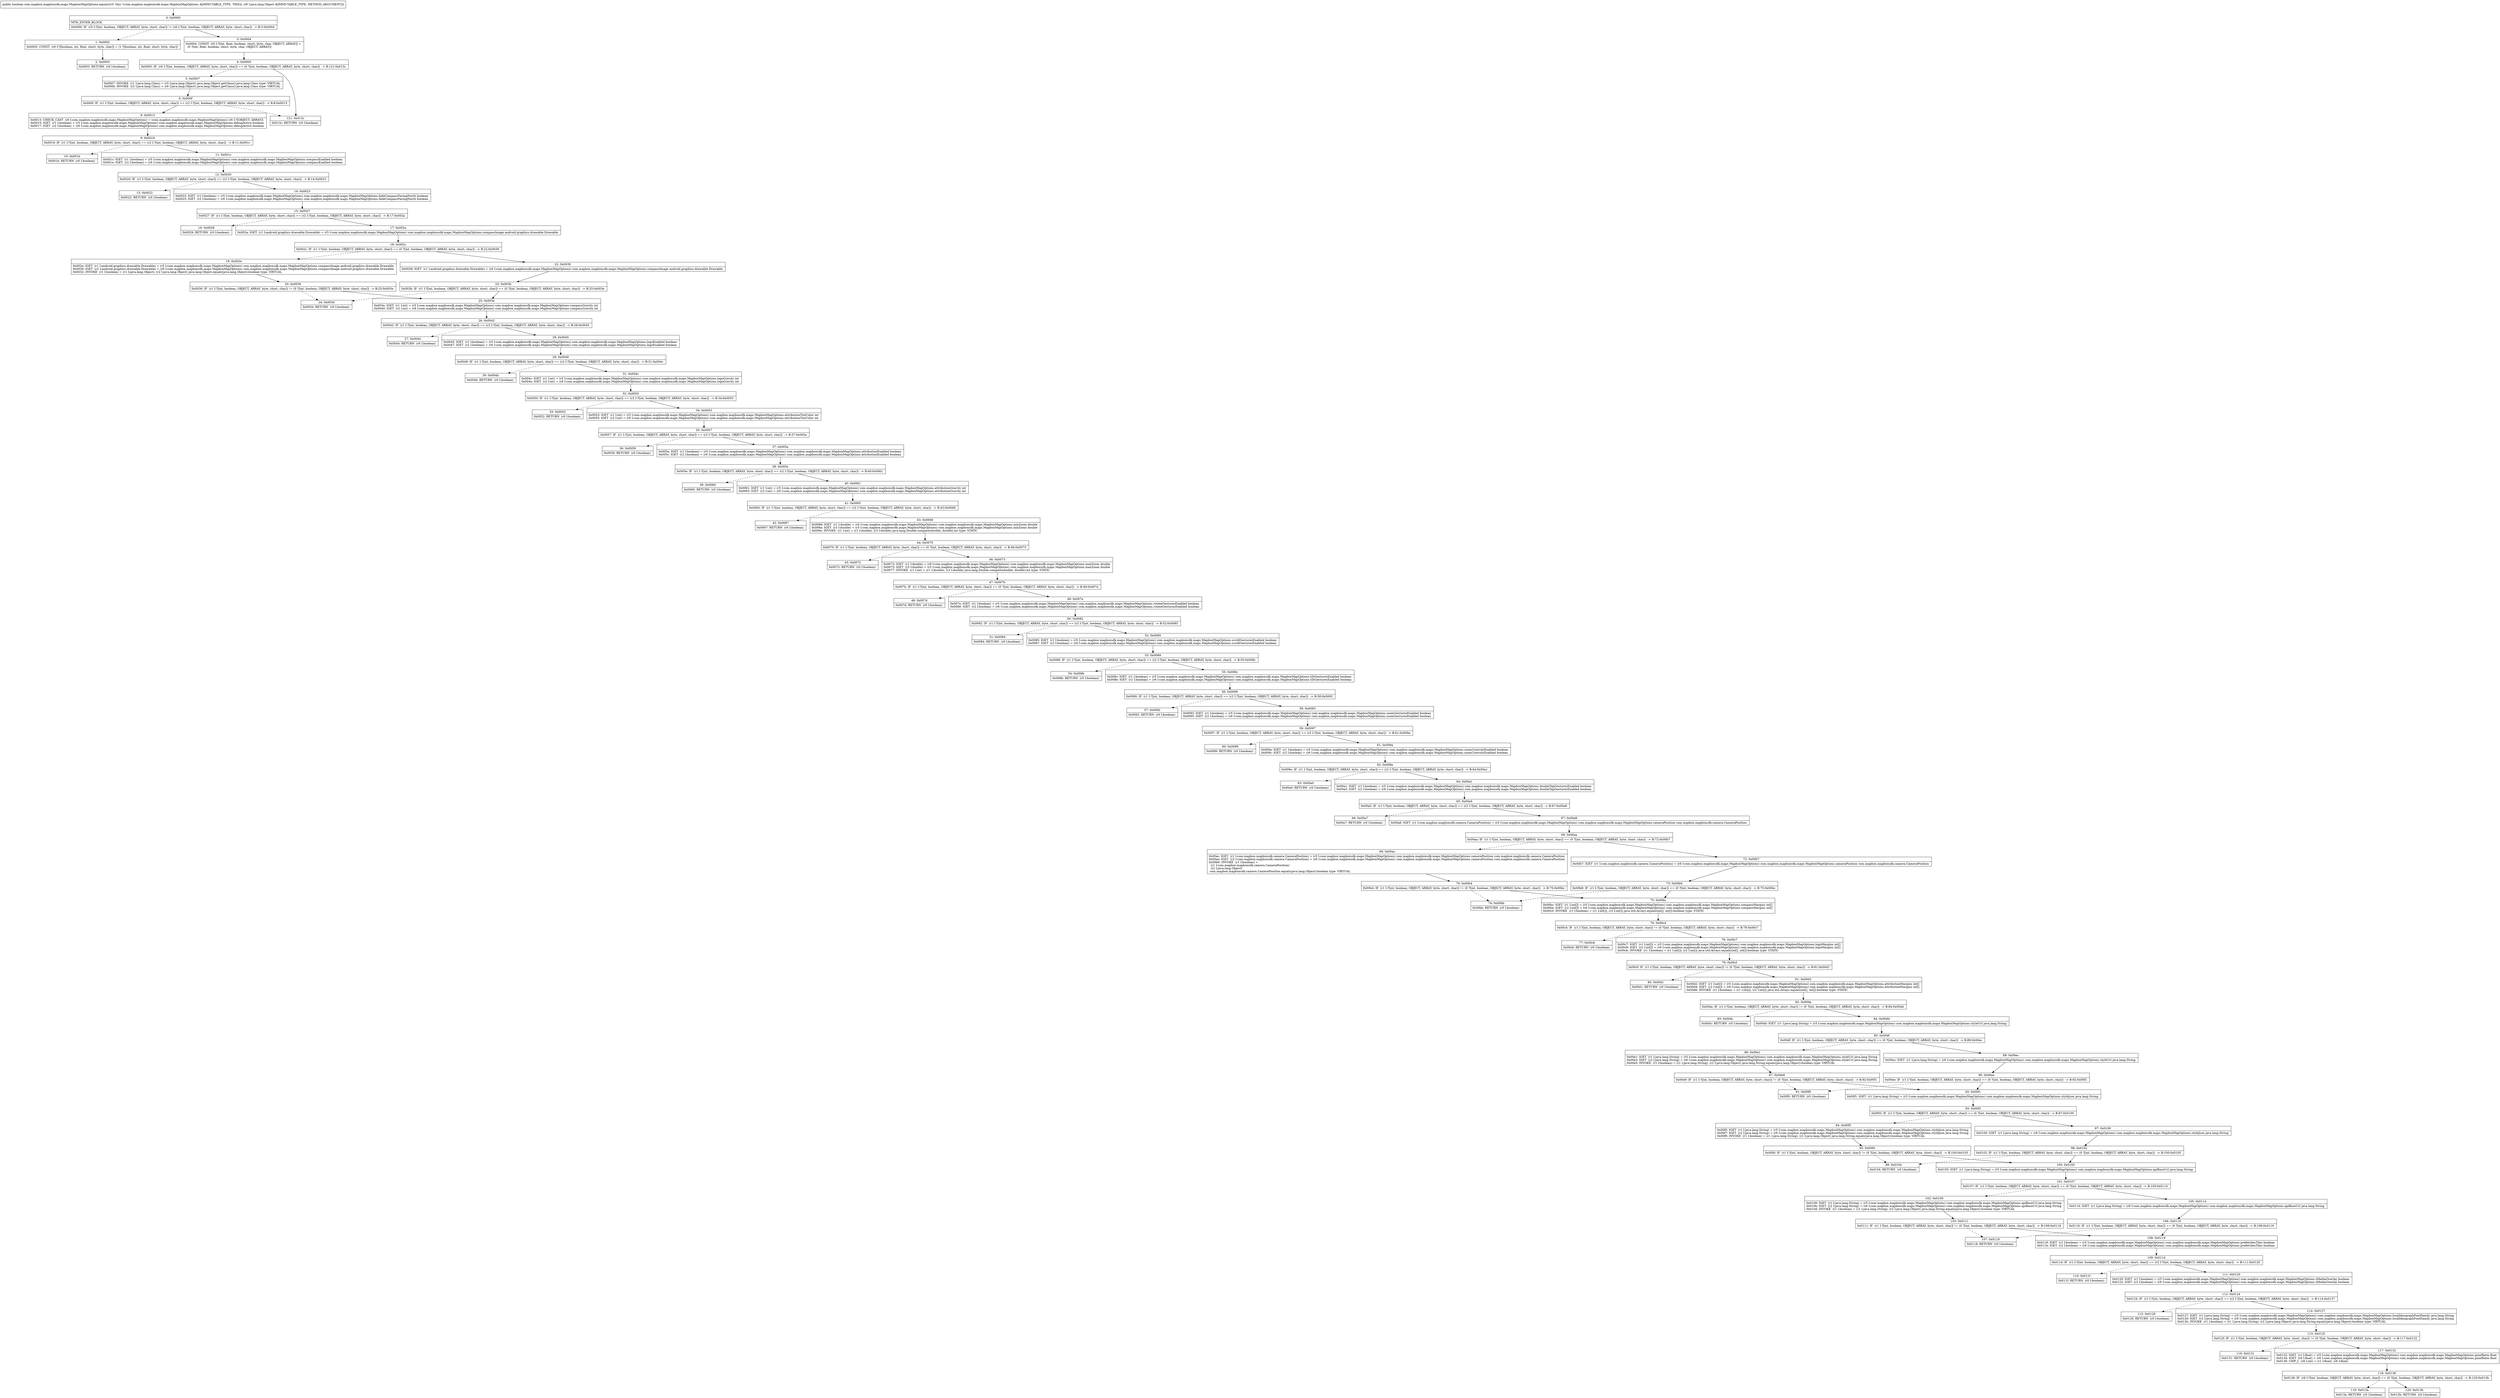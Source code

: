 digraph "CFG forcom.mapbox.mapboxsdk.maps.MapboxMapOptions.equals(Ljava\/lang\/Object;)Z" {
Node_0 [shape=record,label="{0\:\ 0x0000|MTH_ENTER_BLOCK\l|0x0000: IF  (r5 I:?[int, boolean, OBJECT, ARRAY, byte, short, char]) != (r6 I:?[int, boolean, OBJECT, ARRAY, byte, short, char])  \-\> B:3:0x0004 \l}"];
Node_1 [shape=record,label="{1\:\ 0x0002|0x0002: CONST  (r6 I:?[boolean, int, float, short, byte, char]) = (1 ?[boolean, int, float, short, byte, char]) \l}"];
Node_2 [shape=record,label="{2\:\ 0x0003|0x0003: RETURN  (r6 I:boolean) \l}"];
Node_3 [shape=record,label="{3\:\ 0x0004|0x0004: CONST  (r0 I:?[int, float, boolean, short, byte, char, OBJECT, ARRAY]) = \l  (0 ?[int, float, boolean, short, byte, char, OBJECT, ARRAY])\l \l}"];
Node_4 [shape=record,label="{4\:\ 0x0005|0x0005: IF  (r6 I:?[int, boolean, OBJECT, ARRAY, byte, short, char]) == (0 ?[int, boolean, OBJECT, ARRAY, byte, short, char])  \-\> B:121:0x013c \l}"];
Node_5 [shape=record,label="{5\:\ 0x0007|0x0007: INVOKE  (r1 I:java.lang.Class) = (r5 I:java.lang.Object) java.lang.Object.getClass():java.lang.Class type: VIRTUAL \l0x000b: INVOKE  (r2 I:java.lang.Class) = (r6 I:java.lang.Object) java.lang.Object.getClass():java.lang.Class type: VIRTUAL \l}"];
Node_6 [shape=record,label="{6\:\ 0x000f|0x000f: IF  (r1 I:?[int, boolean, OBJECT, ARRAY, byte, short, char]) == (r2 I:?[int, boolean, OBJECT, ARRAY, byte, short, char])  \-\> B:8:0x0013 \l}"];
Node_8 [shape=record,label="{8\:\ 0x0013|0x0013: CHECK_CAST  (r6 I:com.mapbox.mapboxsdk.maps.MapboxMapOptions) = (com.mapbox.mapboxsdk.maps.MapboxMapOptions) (r6 I:?[OBJECT, ARRAY]) \l0x0015: IGET  (r1 I:boolean) = (r5 I:com.mapbox.mapboxsdk.maps.MapboxMapOptions) com.mapbox.mapboxsdk.maps.MapboxMapOptions.debugActive boolean \l0x0017: IGET  (r2 I:boolean) = (r6 I:com.mapbox.mapboxsdk.maps.MapboxMapOptions) com.mapbox.mapboxsdk.maps.MapboxMapOptions.debugActive boolean \l}"];
Node_9 [shape=record,label="{9\:\ 0x0019|0x0019: IF  (r1 I:?[int, boolean, OBJECT, ARRAY, byte, short, char]) == (r2 I:?[int, boolean, OBJECT, ARRAY, byte, short, char])  \-\> B:11:0x001c \l}"];
Node_10 [shape=record,label="{10\:\ 0x001b|0x001b: RETURN  (r0 I:boolean) \l}"];
Node_11 [shape=record,label="{11\:\ 0x001c|0x001c: IGET  (r1 I:boolean) = (r5 I:com.mapbox.mapboxsdk.maps.MapboxMapOptions) com.mapbox.mapboxsdk.maps.MapboxMapOptions.compassEnabled boolean \l0x001e: IGET  (r2 I:boolean) = (r6 I:com.mapbox.mapboxsdk.maps.MapboxMapOptions) com.mapbox.mapboxsdk.maps.MapboxMapOptions.compassEnabled boolean \l}"];
Node_12 [shape=record,label="{12\:\ 0x0020|0x0020: IF  (r1 I:?[int, boolean, OBJECT, ARRAY, byte, short, char]) == (r2 I:?[int, boolean, OBJECT, ARRAY, byte, short, char])  \-\> B:14:0x0023 \l}"];
Node_13 [shape=record,label="{13\:\ 0x0022|0x0022: RETURN  (r0 I:boolean) \l}"];
Node_14 [shape=record,label="{14\:\ 0x0023|0x0023: IGET  (r1 I:boolean) = (r5 I:com.mapbox.mapboxsdk.maps.MapboxMapOptions) com.mapbox.mapboxsdk.maps.MapboxMapOptions.fadeCompassFacingNorth boolean \l0x0025: IGET  (r2 I:boolean) = (r6 I:com.mapbox.mapboxsdk.maps.MapboxMapOptions) com.mapbox.mapboxsdk.maps.MapboxMapOptions.fadeCompassFacingNorth boolean \l}"];
Node_15 [shape=record,label="{15\:\ 0x0027|0x0027: IF  (r1 I:?[int, boolean, OBJECT, ARRAY, byte, short, char]) == (r2 I:?[int, boolean, OBJECT, ARRAY, byte, short, char])  \-\> B:17:0x002a \l}"];
Node_16 [shape=record,label="{16\:\ 0x0029|0x0029: RETURN  (r0 I:boolean) \l}"];
Node_17 [shape=record,label="{17\:\ 0x002a|0x002a: IGET  (r1 I:android.graphics.drawable.Drawable) = (r5 I:com.mapbox.mapboxsdk.maps.MapboxMapOptions) com.mapbox.mapboxsdk.maps.MapboxMapOptions.compassImage android.graphics.drawable.Drawable \l}"];
Node_18 [shape=record,label="{18\:\ 0x002c|0x002c: IF  (r1 I:?[int, boolean, OBJECT, ARRAY, byte, short, char]) == (0 ?[int, boolean, OBJECT, ARRAY, byte, short, char])  \-\> B:22:0x0039 \l}"];
Node_19 [shape=record,label="{19\:\ 0x002e|0x002e: IGET  (r1 I:android.graphics.drawable.Drawable) = (r5 I:com.mapbox.mapboxsdk.maps.MapboxMapOptions) com.mapbox.mapboxsdk.maps.MapboxMapOptions.compassImage android.graphics.drawable.Drawable \l0x0030: IGET  (r2 I:android.graphics.drawable.Drawable) = (r6 I:com.mapbox.mapboxsdk.maps.MapboxMapOptions) com.mapbox.mapboxsdk.maps.MapboxMapOptions.compassImage android.graphics.drawable.Drawable \l0x0032: INVOKE  (r1 I:boolean) = (r1 I:java.lang.Object), (r2 I:java.lang.Object) java.lang.Object.equals(java.lang.Object):boolean type: VIRTUAL \l}"];
Node_20 [shape=record,label="{20\:\ 0x0036|0x0036: IF  (r1 I:?[int, boolean, OBJECT, ARRAY, byte, short, char]) != (0 ?[int, boolean, OBJECT, ARRAY, byte, short, char])  \-\> B:25:0x003e \l}"];
Node_22 [shape=record,label="{22\:\ 0x0039|0x0039: IGET  (r1 I:android.graphics.drawable.Drawable) = (r6 I:com.mapbox.mapboxsdk.maps.MapboxMapOptions) com.mapbox.mapboxsdk.maps.MapboxMapOptions.compassImage android.graphics.drawable.Drawable \l}"];
Node_23 [shape=record,label="{23\:\ 0x003b|0x003b: IF  (r1 I:?[int, boolean, OBJECT, ARRAY, byte, short, char]) == (0 ?[int, boolean, OBJECT, ARRAY, byte, short, char])  \-\> B:25:0x003e \l}"];
Node_24 [shape=record,label="{24\:\ 0x003d|0x003d: RETURN  (r0 I:boolean) \l}"];
Node_25 [shape=record,label="{25\:\ 0x003e|0x003e: IGET  (r1 I:int) = (r5 I:com.mapbox.mapboxsdk.maps.MapboxMapOptions) com.mapbox.mapboxsdk.maps.MapboxMapOptions.compassGravity int \l0x0040: IGET  (r2 I:int) = (r6 I:com.mapbox.mapboxsdk.maps.MapboxMapOptions) com.mapbox.mapboxsdk.maps.MapboxMapOptions.compassGravity int \l}"];
Node_26 [shape=record,label="{26\:\ 0x0042|0x0042: IF  (r1 I:?[int, boolean, OBJECT, ARRAY, byte, short, char]) == (r2 I:?[int, boolean, OBJECT, ARRAY, byte, short, char])  \-\> B:28:0x0045 \l}"];
Node_27 [shape=record,label="{27\:\ 0x0044|0x0044: RETURN  (r0 I:boolean) \l}"];
Node_28 [shape=record,label="{28\:\ 0x0045|0x0045: IGET  (r1 I:boolean) = (r5 I:com.mapbox.mapboxsdk.maps.MapboxMapOptions) com.mapbox.mapboxsdk.maps.MapboxMapOptions.logoEnabled boolean \l0x0047: IGET  (r2 I:boolean) = (r6 I:com.mapbox.mapboxsdk.maps.MapboxMapOptions) com.mapbox.mapboxsdk.maps.MapboxMapOptions.logoEnabled boolean \l}"];
Node_29 [shape=record,label="{29\:\ 0x0049|0x0049: IF  (r1 I:?[int, boolean, OBJECT, ARRAY, byte, short, char]) == (r2 I:?[int, boolean, OBJECT, ARRAY, byte, short, char])  \-\> B:31:0x004c \l}"];
Node_30 [shape=record,label="{30\:\ 0x004b|0x004b: RETURN  (r0 I:boolean) \l}"];
Node_31 [shape=record,label="{31\:\ 0x004c|0x004c: IGET  (r1 I:int) = (r5 I:com.mapbox.mapboxsdk.maps.MapboxMapOptions) com.mapbox.mapboxsdk.maps.MapboxMapOptions.logoGravity int \l0x004e: IGET  (r2 I:int) = (r6 I:com.mapbox.mapboxsdk.maps.MapboxMapOptions) com.mapbox.mapboxsdk.maps.MapboxMapOptions.logoGravity int \l}"];
Node_32 [shape=record,label="{32\:\ 0x0050|0x0050: IF  (r1 I:?[int, boolean, OBJECT, ARRAY, byte, short, char]) == (r2 I:?[int, boolean, OBJECT, ARRAY, byte, short, char])  \-\> B:34:0x0053 \l}"];
Node_33 [shape=record,label="{33\:\ 0x0052|0x0052: RETURN  (r0 I:boolean) \l}"];
Node_34 [shape=record,label="{34\:\ 0x0053|0x0053: IGET  (r1 I:int) = (r5 I:com.mapbox.mapboxsdk.maps.MapboxMapOptions) com.mapbox.mapboxsdk.maps.MapboxMapOptions.attributionTintColor int \l0x0055: IGET  (r2 I:int) = (r6 I:com.mapbox.mapboxsdk.maps.MapboxMapOptions) com.mapbox.mapboxsdk.maps.MapboxMapOptions.attributionTintColor int \l}"];
Node_35 [shape=record,label="{35\:\ 0x0057|0x0057: IF  (r1 I:?[int, boolean, OBJECT, ARRAY, byte, short, char]) == (r2 I:?[int, boolean, OBJECT, ARRAY, byte, short, char])  \-\> B:37:0x005a \l}"];
Node_36 [shape=record,label="{36\:\ 0x0059|0x0059: RETURN  (r0 I:boolean) \l}"];
Node_37 [shape=record,label="{37\:\ 0x005a|0x005a: IGET  (r1 I:boolean) = (r5 I:com.mapbox.mapboxsdk.maps.MapboxMapOptions) com.mapbox.mapboxsdk.maps.MapboxMapOptions.attributionEnabled boolean \l0x005c: IGET  (r2 I:boolean) = (r6 I:com.mapbox.mapboxsdk.maps.MapboxMapOptions) com.mapbox.mapboxsdk.maps.MapboxMapOptions.attributionEnabled boolean \l}"];
Node_38 [shape=record,label="{38\:\ 0x005e|0x005e: IF  (r1 I:?[int, boolean, OBJECT, ARRAY, byte, short, char]) == (r2 I:?[int, boolean, OBJECT, ARRAY, byte, short, char])  \-\> B:40:0x0061 \l}"];
Node_39 [shape=record,label="{39\:\ 0x0060|0x0060: RETURN  (r0 I:boolean) \l}"];
Node_40 [shape=record,label="{40\:\ 0x0061|0x0061: IGET  (r1 I:int) = (r5 I:com.mapbox.mapboxsdk.maps.MapboxMapOptions) com.mapbox.mapboxsdk.maps.MapboxMapOptions.attributionGravity int \l0x0063: IGET  (r2 I:int) = (r6 I:com.mapbox.mapboxsdk.maps.MapboxMapOptions) com.mapbox.mapboxsdk.maps.MapboxMapOptions.attributionGravity int \l}"];
Node_41 [shape=record,label="{41\:\ 0x0065|0x0065: IF  (r1 I:?[int, boolean, OBJECT, ARRAY, byte, short, char]) == (r2 I:?[int, boolean, OBJECT, ARRAY, byte, short, char])  \-\> B:43:0x0068 \l}"];
Node_42 [shape=record,label="{42\:\ 0x0067|0x0067: RETURN  (r0 I:boolean) \l}"];
Node_43 [shape=record,label="{43\:\ 0x0068|0x0068: IGET  (r1 I:double) = (r6 I:com.mapbox.mapboxsdk.maps.MapboxMapOptions) com.mapbox.mapboxsdk.maps.MapboxMapOptions.minZoom double \l0x006a: IGET  (r3 I:double) = (r5 I:com.mapbox.mapboxsdk.maps.MapboxMapOptions) com.mapbox.mapboxsdk.maps.MapboxMapOptions.minZoom double \l0x006c: INVOKE  (r1 I:int) = (r1 I:double), (r3 I:double) java.lang.Double.compare(double, double):int type: STATIC \l}"];
Node_44 [shape=record,label="{44\:\ 0x0070|0x0070: IF  (r1 I:?[int, boolean, OBJECT, ARRAY, byte, short, char]) == (0 ?[int, boolean, OBJECT, ARRAY, byte, short, char])  \-\> B:46:0x0073 \l}"];
Node_45 [shape=record,label="{45\:\ 0x0072|0x0072: RETURN  (r0 I:boolean) \l}"];
Node_46 [shape=record,label="{46\:\ 0x0073|0x0073: IGET  (r1 I:double) = (r6 I:com.mapbox.mapboxsdk.maps.MapboxMapOptions) com.mapbox.mapboxsdk.maps.MapboxMapOptions.maxZoom double \l0x0075: IGET  (r3 I:double) = (r5 I:com.mapbox.mapboxsdk.maps.MapboxMapOptions) com.mapbox.mapboxsdk.maps.MapboxMapOptions.maxZoom double \l0x0077: INVOKE  (r1 I:int) = (r1 I:double), (r3 I:double) java.lang.Double.compare(double, double):int type: STATIC \l}"];
Node_47 [shape=record,label="{47\:\ 0x007b|0x007b: IF  (r1 I:?[int, boolean, OBJECT, ARRAY, byte, short, char]) == (0 ?[int, boolean, OBJECT, ARRAY, byte, short, char])  \-\> B:49:0x007e \l}"];
Node_48 [shape=record,label="{48\:\ 0x007d|0x007d: RETURN  (r0 I:boolean) \l}"];
Node_49 [shape=record,label="{49\:\ 0x007e|0x007e: IGET  (r1 I:boolean) = (r5 I:com.mapbox.mapboxsdk.maps.MapboxMapOptions) com.mapbox.mapboxsdk.maps.MapboxMapOptions.rotateGesturesEnabled boolean \l0x0080: IGET  (r2 I:boolean) = (r6 I:com.mapbox.mapboxsdk.maps.MapboxMapOptions) com.mapbox.mapboxsdk.maps.MapboxMapOptions.rotateGesturesEnabled boolean \l}"];
Node_50 [shape=record,label="{50\:\ 0x0082|0x0082: IF  (r1 I:?[int, boolean, OBJECT, ARRAY, byte, short, char]) == (r2 I:?[int, boolean, OBJECT, ARRAY, byte, short, char])  \-\> B:52:0x0085 \l}"];
Node_51 [shape=record,label="{51\:\ 0x0084|0x0084: RETURN  (r0 I:boolean) \l}"];
Node_52 [shape=record,label="{52\:\ 0x0085|0x0085: IGET  (r1 I:boolean) = (r5 I:com.mapbox.mapboxsdk.maps.MapboxMapOptions) com.mapbox.mapboxsdk.maps.MapboxMapOptions.scrollGesturesEnabled boolean \l0x0087: IGET  (r2 I:boolean) = (r6 I:com.mapbox.mapboxsdk.maps.MapboxMapOptions) com.mapbox.mapboxsdk.maps.MapboxMapOptions.scrollGesturesEnabled boolean \l}"];
Node_53 [shape=record,label="{53\:\ 0x0089|0x0089: IF  (r1 I:?[int, boolean, OBJECT, ARRAY, byte, short, char]) == (r2 I:?[int, boolean, OBJECT, ARRAY, byte, short, char])  \-\> B:55:0x008c \l}"];
Node_54 [shape=record,label="{54\:\ 0x008b|0x008b: RETURN  (r0 I:boolean) \l}"];
Node_55 [shape=record,label="{55\:\ 0x008c|0x008c: IGET  (r1 I:boolean) = (r5 I:com.mapbox.mapboxsdk.maps.MapboxMapOptions) com.mapbox.mapboxsdk.maps.MapboxMapOptions.tiltGesturesEnabled boolean \l0x008e: IGET  (r2 I:boolean) = (r6 I:com.mapbox.mapboxsdk.maps.MapboxMapOptions) com.mapbox.mapboxsdk.maps.MapboxMapOptions.tiltGesturesEnabled boolean \l}"];
Node_56 [shape=record,label="{56\:\ 0x0090|0x0090: IF  (r1 I:?[int, boolean, OBJECT, ARRAY, byte, short, char]) == (r2 I:?[int, boolean, OBJECT, ARRAY, byte, short, char])  \-\> B:58:0x0093 \l}"];
Node_57 [shape=record,label="{57\:\ 0x0092|0x0092: RETURN  (r0 I:boolean) \l}"];
Node_58 [shape=record,label="{58\:\ 0x0093|0x0093: IGET  (r1 I:boolean) = (r5 I:com.mapbox.mapboxsdk.maps.MapboxMapOptions) com.mapbox.mapboxsdk.maps.MapboxMapOptions.zoomGesturesEnabled boolean \l0x0095: IGET  (r2 I:boolean) = (r6 I:com.mapbox.mapboxsdk.maps.MapboxMapOptions) com.mapbox.mapboxsdk.maps.MapboxMapOptions.zoomGesturesEnabled boolean \l}"];
Node_59 [shape=record,label="{59\:\ 0x0097|0x0097: IF  (r1 I:?[int, boolean, OBJECT, ARRAY, byte, short, char]) == (r2 I:?[int, boolean, OBJECT, ARRAY, byte, short, char])  \-\> B:61:0x009a \l}"];
Node_60 [shape=record,label="{60\:\ 0x0099|0x0099: RETURN  (r0 I:boolean) \l}"];
Node_61 [shape=record,label="{61\:\ 0x009a|0x009a: IGET  (r1 I:boolean) = (r5 I:com.mapbox.mapboxsdk.maps.MapboxMapOptions) com.mapbox.mapboxsdk.maps.MapboxMapOptions.zoomControlsEnabled boolean \l0x009c: IGET  (r2 I:boolean) = (r6 I:com.mapbox.mapboxsdk.maps.MapboxMapOptions) com.mapbox.mapboxsdk.maps.MapboxMapOptions.zoomControlsEnabled boolean \l}"];
Node_62 [shape=record,label="{62\:\ 0x009e|0x009e: IF  (r1 I:?[int, boolean, OBJECT, ARRAY, byte, short, char]) == (r2 I:?[int, boolean, OBJECT, ARRAY, byte, short, char])  \-\> B:64:0x00a1 \l}"];
Node_63 [shape=record,label="{63\:\ 0x00a0|0x00a0: RETURN  (r0 I:boolean) \l}"];
Node_64 [shape=record,label="{64\:\ 0x00a1|0x00a1: IGET  (r1 I:boolean) = (r5 I:com.mapbox.mapboxsdk.maps.MapboxMapOptions) com.mapbox.mapboxsdk.maps.MapboxMapOptions.doubleTapGesturesEnabled boolean \l0x00a3: IGET  (r2 I:boolean) = (r6 I:com.mapbox.mapboxsdk.maps.MapboxMapOptions) com.mapbox.mapboxsdk.maps.MapboxMapOptions.doubleTapGesturesEnabled boolean \l}"];
Node_65 [shape=record,label="{65\:\ 0x00a5|0x00a5: IF  (r1 I:?[int, boolean, OBJECT, ARRAY, byte, short, char]) == (r2 I:?[int, boolean, OBJECT, ARRAY, byte, short, char])  \-\> B:67:0x00a8 \l}"];
Node_66 [shape=record,label="{66\:\ 0x00a7|0x00a7: RETURN  (r0 I:boolean) \l}"];
Node_67 [shape=record,label="{67\:\ 0x00a8|0x00a8: IGET  (r1 I:com.mapbox.mapboxsdk.camera.CameraPosition) = (r5 I:com.mapbox.mapboxsdk.maps.MapboxMapOptions) com.mapbox.mapboxsdk.maps.MapboxMapOptions.cameraPosition com.mapbox.mapboxsdk.camera.CameraPosition \l}"];
Node_68 [shape=record,label="{68\:\ 0x00aa|0x00aa: IF  (r1 I:?[int, boolean, OBJECT, ARRAY, byte, short, char]) == (0 ?[int, boolean, OBJECT, ARRAY, byte, short, char])  \-\> B:72:0x00b7 \l}"];
Node_69 [shape=record,label="{69\:\ 0x00ac|0x00ac: IGET  (r1 I:com.mapbox.mapboxsdk.camera.CameraPosition) = (r5 I:com.mapbox.mapboxsdk.maps.MapboxMapOptions) com.mapbox.mapboxsdk.maps.MapboxMapOptions.cameraPosition com.mapbox.mapboxsdk.camera.CameraPosition \l0x00ae: IGET  (r2 I:com.mapbox.mapboxsdk.camera.CameraPosition) = (r6 I:com.mapbox.mapboxsdk.maps.MapboxMapOptions) com.mapbox.mapboxsdk.maps.MapboxMapOptions.cameraPosition com.mapbox.mapboxsdk.camera.CameraPosition \l0x00b0: INVOKE  (r1 I:boolean) = \l  (r1 I:com.mapbox.mapboxsdk.camera.CameraPosition)\l  (r2 I:java.lang.Object)\l com.mapbox.mapboxsdk.camera.CameraPosition.equals(java.lang.Object):boolean type: VIRTUAL \l}"];
Node_70 [shape=record,label="{70\:\ 0x00b4|0x00b4: IF  (r1 I:?[int, boolean, OBJECT, ARRAY, byte, short, char]) != (0 ?[int, boolean, OBJECT, ARRAY, byte, short, char])  \-\> B:75:0x00bc \l}"];
Node_72 [shape=record,label="{72\:\ 0x00b7|0x00b7: IGET  (r1 I:com.mapbox.mapboxsdk.camera.CameraPosition) = (r6 I:com.mapbox.mapboxsdk.maps.MapboxMapOptions) com.mapbox.mapboxsdk.maps.MapboxMapOptions.cameraPosition com.mapbox.mapboxsdk.camera.CameraPosition \l}"];
Node_73 [shape=record,label="{73\:\ 0x00b9|0x00b9: IF  (r1 I:?[int, boolean, OBJECT, ARRAY, byte, short, char]) == (0 ?[int, boolean, OBJECT, ARRAY, byte, short, char])  \-\> B:75:0x00bc \l}"];
Node_74 [shape=record,label="{74\:\ 0x00bb|0x00bb: RETURN  (r0 I:boolean) \l}"];
Node_75 [shape=record,label="{75\:\ 0x00bc|0x00bc: IGET  (r1 I:int[]) = (r5 I:com.mapbox.mapboxsdk.maps.MapboxMapOptions) com.mapbox.mapboxsdk.maps.MapboxMapOptions.compassMargins int[] \l0x00be: IGET  (r2 I:int[]) = (r6 I:com.mapbox.mapboxsdk.maps.MapboxMapOptions) com.mapbox.mapboxsdk.maps.MapboxMapOptions.compassMargins int[] \l0x00c0: INVOKE  (r1 I:boolean) = (r1 I:int[]), (r2 I:int[]) java.util.Arrays.equals(int[], int[]):boolean type: STATIC \l}"];
Node_76 [shape=record,label="{76\:\ 0x00c4|0x00c4: IF  (r1 I:?[int, boolean, OBJECT, ARRAY, byte, short, char]) != (0 ?[int, boolean, OBJECT, ARRAY, byte, short, char])  \-\> B:78:0x00c7 \l}"];
Node_77 [shape=record,label="{77\:\ 0x00c6|0x00c6: RETURN  (r0 I:boolean) \l}"];
Node_78 [shape=record,label="{78\:\ 0x00c7|0x00c7: IGET  (r1 I:int[]) = (r5 I:com.mapbox.mapboxsdk.maps.MapboxMapOptions) com.mapbox.mapboxsdk.maps.MapboxMapOptions.logoMargins int[] \l0x00c9: IGET  (r2 I:int[]) = (r6 I:com.mapbox.mapboxsdk.maps.MapboxMapOptions) com.mapbox.mapboxsdk.maps.MapboxMapOptions.logoMargins int[] \l0x00cb: INVOKE  (r1 I:boolean) = (r1 I:int[]), (r2 I:int[]) java.util.Arrays.equals(int[], int[]):boolean type: STATIC \l}"];
Node_79 [shape=record,label="{79\:\ 0x00cf|0x00cf: IF  (r1 I:?[int, boolean, OBJECT, ARRAY, byte, short, char]) != (0 ?[int, boolean, OBJECT, ARRAY, byte, short, char])  \-\> B:81:0x00d2 \l}"];
Node_80 [shape=record,label="{80\:\ 0x00d1|0x00d1: RETURN  (r0 I:boolean) \l}"];
Node_81 [shape=record,label="{81\:\ 0x00d2|0x00d2: IGET  (r1 I:int[]) = (r5 I:com.mapbox.mapboxsdk.maps.MapboxMapOptions) com.mapbox.mapboxsdk.maps.MapboxMapOptions.attributionMargins int[] \l0x00d4: IGET  (r2 I:int[]) = (r6 I:com.mapbox.mapboxsdk.maps.MapboxMapOptions) com.mapbox.mapboxsdk.maps.MapboxMapOptions.attributionMargins int[] \l0x00d6: INVOKE  (r1 I:boolean) = (r1 I:int[]), (r2 I:int[]) java.util.Arrays.equals(int[], int[]):boolean type: STATIC \l}"];
Node_82 [shape=record,label="{82\:\ 0x00da|0x00da: IF  (r1 I:?[int, boolean, OBJECT, ARRAY, byte, short, char]) != (0 ?[int, boolean, OBJECT, ARRAY, byte, short, char])  \-\> B:84:0x00dd \l}"];
Node_83 [shape=record,label="{83\:\ 0x00dc|0x00dc: RETURN  (r0 I:boolean) \l}"];
Node_84 [shape=record,label="{84\:\ 0x00dd|0x00dd: IGET  (r1 I:java.lang.String) = (r5 I:com.mapbox.mapboxsdk.maps.MapboxMapOptions) com.mapbox.mapboxsdk.maps.MapboxMapOptions.styleUrl java.lang.String \l}"];
Node_85 [shape=record,label="{85\:\ 0x00df|0x00df: IF  (r1 I:?[int, boolean, OBJECT, ARRAY, byte, short, char]) == (0 ?[int, boolean, OBJECT, ARRAY, byte, short, char])  \-\> B:89:0x00ec \l}"];
Node_86 [shape=record,label="{86\:\ 0x00e1|0x00e1: IGET  (r1 I:java.lang.String) = (r5 I:com.mapbox.mapboxsdk.maps.MapboxMapOptions) com.mapbox.mapboxsdk.maps.MapboxMapOptions.styleUrl java.lang.String \l0x00e3: IGET  (r2 I:java.lang.String) = (r6 I:com.mapbox.mapboxsdk.maps.MapboxMapOptions) com.mapbox.mapboxsdk.maps.MapboxMapOptions.styleUrl java.lang.String \l0x00e5: INVOKE  (r1 I:boolean) = (r1 I:java.lang.String), (r2 I:java.lang.Object) java.lang.String.equals(java.lang.Object):boolean type: VIRTUAL \l}"];
Node_87 [shape=record,label="{87\:\ 0x00e9|0x00e9: IF  (r1 I:?[int, boolean, OBJECT, ARRAY, byte, short, char]) != (0 ?[int, boolean, OBJECT, ARRAY, byte, short, char])  \-\> B:92:0x00f1 \l}"];
Node_89 [shape=record,label="{89\:\ 0x00ec|0x00ec: IGET  (r1 I:java.lang.String) = (r6 I:com.mapbox.mapboxsdk.maps.MapboxMapOptions) com.mapbox.mapboxsdk.maps.MapboxMapOptions.styleUrl java.lang.String \l}"];
Node_90 [shape=record,label="{90\:\ 0x00ee|0x00ee: IF  (r1 I:?[int, boolean, OBJECT, ARRAY, byte, short, char]) == (0 ?[int, boolean, OBJECT, ARRAY, byte, short, char])  \-\> B:92:0x00f1 \l}"];
Node_91 [shape=record,label="{91\:\ 0x00f0|0x00f0: RETURN  (r0 I:boolean) \l}"];
Node_92 [shape=record,label="{92\:\ 0x00f1|0x00f1: IGET  (r1 I:java.lang.String) = (r5 I:com.mapbox.mapboxsdk.maps.MapboxMapOptions) com.mapbox.mapboxsdk.maps.MapboxMapOptions.styleJson java.lang.String \l}"];
Node_93 [shape=record,label="{93\:\ 0x00f3|0x00f3: IF  (r1 I:?[int, boolean, OBJECT, ARRAY, byte, short, char]) == (0 ?[int, boolean, OBJECT, ARRAY, byte, short, char])  \-\> B:97:0x0100 \l}"];
Node_94 [shape=record,label="{94\:\ 0x00f5|0x00f5: IGET  (r1 I:java.lang.String) = (r5 I:com.mapbox.mapboxsdk.maps.MapboxMapOptions) com.mapbox.mapboxsdk.maps.MapboxMapOptions.styleJson java.lang.String \l0x00f7: IGET  (r2 I:java.lang.String) = (r6 I:com.mapbox.mapboxsdk.maps.MapboxMapOptions) com.mapbox.mapboxsdk.maps.MapboxMapOptions.styleJson java.lang.String \l0x00f9: INVOKE  (r1 I:boolean) = (r1 I:java.lang.String), (r2 I:java.lang.Object) java.lang.String.equals(java.lang.Object):boolean type: VIRTUAL \l}"];
Node_95 [shape=record,label="{95\:\ 0x00fd|0x00fd: IF  (r1 I:?[int, boolean, OBJECT, ARRAY, byte, short, char]) != (0 ?[int, boolean, OBJECT, ARRAY, byte, short, char])  \-\> B:100:0x0105 \l}"];
Node_97 [shape=record,label="{97\:\ 0x0100|0x0100: IGET  (r1 I:java.lang.String) = (r6 I:com.mapbox.mapboxsdk.maps.MapboxMapOptions) com.mapbox.mapboxsdk.maps.MapboxMapOptions.styleJson java.lang.String \l}"];
Node_98 [shape=record,label="{98\:\ 0x0102|0x0102: IF  (r1 I:?[int, boolean, OBJECT, ARRAY, byte, short, char]) == (0 ?[int, boolean, OBJECT, ARRAY, byte, short, char])  \-\> B:100:0x0105 \l}"];
Node_99 [shape=record,label="{99\:\ 0x0104|0x0104: RETURN  (r0 I:boolean) \l}"];
Node_100 [shape=record,label="{100\:\ 0x0105|0x0105: IGET  (r1 I:java.lang.String) = (r5 I:com.mapbox.mapboxsdk.maps.MapboxMapOptions) com.mapbox.mapboxsdk.maps.MapboxMapOptions.apiBaseUrl java.lang.String \l}"];
Node_101 [shape=record,label="{101\:\ 0x0107|0x0107: IF  (r1 I:?[int, boolean, OBJECT, ARRAY, byte, short, char]) == (0 ?[int, boolean, OBJECT, ARRAY, byte, short, char])  \-\> B:105:0x0114 \l}"];
Node_102 [shape=record,label="{102\:\ 0x0109|0x0109: IGET  (r1 I:java.lang.String) = (r5 I:com.mapbox.mapboxsdk.maps.MapboxMapOptions) com.mapbox.mapboxsdk.maps.MapboxMapOptions.apiBaseUrl java.lang.String \l0x010b: IGET  (r2 I:java.lang.String) = (r6 I:com.mapbox.mapboxsdk.maps.MapboxMapOptions) com.mapbox.mapboxsdk.maps.MapboxMapOptions.apiBaseUrl java.lang.String \l0x010d: INVOKE  (r1 I:boolean) = (r1 I:java.lang.String), (r2 I:java.lang.Object) java.lang.String.equals(java.lang.Object):boolean type: VIRTUAL \l}"];
Node_103 [shape=record,label="{103\:\ 0x0111|0x0111: IF  (r1 I:?[int, boolean, OBJECT, ARRAY, byte, short, char]) != (0 ?[int, boolean, OBJECT, ARRAY, byte, short, char])  \-\> B:108:0x0119 \l}"];
Node_105 [shape=record,label="{105\:\ 0x0114|0x0114: IGET  (r1 I:java.lang.String) = (r6 I:com.mapbox.mapboxsdk.maps.MapboxMapOptions) com.mapbox.mapboxsdk.maps.MapboxMapOptions.apiBaseUrl java.lang.String \l}"];
Node_106 [shape=record,label="{106\:\ 0x0116|0x0116: IF  (r1 I:?[int, boolean, OBJECT, ARRAY, byte, short, char]) == (0 ?[int, boolean, OBJECT, ARRAY, byte, short, char])  \-\> B:108:0x0119 \l}"];
Node_107 [shape=record,label="{107\:\ 0x0118|0x0118: RETURN  (r0 I:boolean) \l}"];
Node_108 [shape=record,label="{108\:\ 0x0119|0x0119: IGET  (r1 I:boolean) = (r5 I:com.mapbox.mapboxsdk.maps.MapboxMapOptions) com.mapbox.mapboxsdk.maps.MapboxMapOptions.prefetchesTiles boolean \l0x011b: IGET  (r2 I:boolean) = (r6 I:com.mapbox.mapboxsdk.maps.MapboxMapOptions) com.mapbox.mapboxsdk.maps.MapboxMapOptions.prefetchesTiles boolean \l}"];
Node_109 [shape=record,label="{109\:\ 0x011d|0x011d: IF  (r1 I:?[int, boolean, OBJECT, ARRAY, byte, short, char]) == (r2 I:?[int, boolean, OBJECT, ARRAY, byte, short, char])  \-\> B:111:0x0120 \l}"];
Node_110 [shape=record,label="{110\:\ 0x011f|0x011f: RETURN  (r0 I:boolean) \l}"];
Node_111 [shape=record,label="{111\:\ 0x0120|0x0120: IGET  (r1 I:boolean) = (r5 I:com.mapbox.mapboxsdk.maps.MapboxMapOptions) com.mapbox.mapboxsdk.maps.MapboxMapOptions.zMediaOverlay boolean \l0x0122: IGET  (r2 I:boolean) = (r6 I:com.mapbox.mapboxsdk.maps.MapboxMapOptions) com.mapbox.mapboxsdk.maps.MapboxMapOptions.zMediaOverlay boolean \l}"];
Node_112 [shape=record,label="{112\:\ 0x0124|0x0124: IF  (r1 I:?[int, boolean, OBJECT, ARRAY, byte, short, char]) == (r2 I:?[int, boolean, OBJECT, ARRAY, byte, short, char])  \-\> B:114:0x0127 \l}"];
Node_113 [shape=record,label="{113\:\ 0x0126|0x0126: RETURN  (r0 I:boolean) \l}"];
Node_114 [shape=record,label="{114\:\ 0x0127|0x0127: IGET  (r1 I:java.lang.String) = (r5 I:com.mapbox.mapboxsdk.maps.MapboxMapOptions) com.mapbox.mapboxsdk.maps.MapboxMapOptions.localIdeographFontFamily java.lang.String \l0x0129: IGET  (r2 I:java.lang.String) = (r6 I:com.mapbox.mapboxsdk.maps.MapboxMapOptions) com.mapbox.mapboxsdk.maps.MapboxMapOptions.localIdeographFontFamily java.lang.String \l0x012b: INVOKE  (r1 I:boolean) = (r1 I:java.lang.String), (r2 I:java.lang.Object) java.lang.String.equals(java.lang.Object):boolean type: VIRTUAL \l}"];
Node_115 [shape=record,label="{115\:\ 0x012f|0x012f: IF  (r1 I:?[int, boolean, OBJECT, ARRAY, byte, short, char]) != (0 ?[int, boolean, OBJECT, ARRAY, byte, short, char])  \-\> B:117:0x0132 \l}"];
Node_116 [shape=record,label="{116\:\ 0x0131|0x0131: RETURN  (r0 I:boolean) \l}"];
Node_117 [shape=record,label="{117\:\ 0x0132|0x0132: IGET  (r1 I:float) = (r5 I:com.mapbox.mapboxsdk.maps.MapboxMapOptions) com.mapbox.mapboxsdk.maps.MapboxMapOptions.pixelRatio float \l0x0134: IGET  (r6 I:float) = (r6 I:com.mapbox.mapboxsdk.maps.MapboxMapOptions) com.mapbox.mapboxsdk.maps.MapboxMapOptions.pixelRatio float \l0x0136: CMP_L  (r6 I:int) = (r1 I:float), (r6 I:float) \l}"];
Node_118 [shape=record,label="{118\:\ 0x0138|0x0138: IF  (r6 I:?[int, boolean, OBJECT, ARRAY, byte, short, char]) == (0 ?[int, boolean, OBJECT, ARRAY, byte, short, char])  \-\> B:120:0x013b \l}"];
Node_119 [shape=record,label="{119\:\ 0x013a|0x013a: RETURN  (r0 I:boolean) \l}"];
Node_120 [shape=record,label="{120\:\ 0x013b|0x013b: RETURN  (r0 I:boolean) \l}"];
Node_121 [shape=record,label="{121\:\ 0x013c|0x013c: RETURN  (r0 I:boolean) \l}"];
MethodNode[shape=record,label="{public boolean com.mapbox.mapboxsdk.maps.MapboxMapOptions.equals((r5 'this' I:com.mapbox.mapboxsdk.maps.MapboxMapOptions A[IMMUTABLE_TYPE, THIS]), (r6 I:java.lang.Object A[IMMUTABLE_TYPE, METHOD_ARGUMENT])) }"];
MethodNode -> Node_0;
Node_0 -> Node_1[style=dashed];
Node_0 -> Node_3;
Node_1 -> Node_2;
Node_3 -> Node_4;
Node_4 -> Node_5[style=dashed];
Node_4 -> Node_121;
Node_5 -> Node_6;
Node_6 -> Node_8;
Node_6 -> Node_121[style=dashed];
Node_8 -> Node_9;
Node_9 -> Node_10[style=dashed];
Node_9 -> Node_11;
Node_11 -> Node_12;
Node_12 -> Node_13[style=dashed];
Node_12 -> Node_14;
Node_14 -> Node_15;
Node_15 -> Node_16[style=dashed];
Node_15 -> Node_17;
Node_17 -> Node_18;
Node_18 -> Node_19[style=dashed];
Node_18 -> Node_22;
Node_19 -> Node_20;
Node_20 -> Node_25;
Node_20 -> Node_24[style=dashed];
Node_22 -> Node_23;
Node_23 -> Node_24[style=dashed];
Node_23 -> Node_25;
Node_25 -> Node_26;
Node_26 -> Node_27[style=dashed];
Node_26 -> Node_28;
Node_28 -> Node_29;
Node_29 -> Node_30[style=dashed];
Node_29 -> Node_31;
Node_31 -> Node_32;
Node_32 -> Node_33[style=dashed];
Node_32 -> Node_34;
Node_34 -> Node_35;
Node_35 -> Node_36[style=dashed];
Node_35 -> Node_37;
Node_37 -> Node_38;
Node_38 -> Node_39[style=dashed];
Node_38 -> Node_40;
Node_40 -> Node_41;
Node_41 -> Node_42[style=dashed];
Node_41 -> Node_43;
Node_43 -> Node_44;
Node_44 -> Node_45[style=dashed];
Node_44 -> Node_46;
Node_46 -> Node_47;
Node_47 -> Node_48[style=dashed];
Node_47 -> Node_49;
Node_49 -> Node_50;
Node_50 -> Node_51[style=dashed];
Node_50 -> Node_52;
Node_52 -> Node_53;
Node_53 -> Node_54[style=dashed];
Node_53 -> Node_55;
Node_55 -> Node_56;
Node_56 -> Node_57[style=dashed];
Node_56 -> Node_58;
Node_58 -> Node_59;
Node_59 -> Node_60[style=dashed];
Node_59 -> Node_61;
Node_61 -> Node_62;
Node_62 -> Node_63[style=dashed];
Node_62 -> Node_64;
Node_64 -> Node_65;
Node_65 -> Node_66[style=dashed];
Node_65 -> Node_67;
Node_67 -> Node_68;
Node_68 -> Node_69[style=dashed];
Node_68 -> Node_72;
Node_69 -> Node_70;
Node_70 -> Node_75;
Node_70 -> Node_74[style=dashed];
Node_72 -> Node_73;
Node_73 -> Node_74[style=dashed];
Node_73 -> Node_75;
Node_75 -> Node_76;
Node_76 -> Node_77[style=dashed];
Node_76 -> Node_78;
Node_78 -> Node_79;
Node_79 -> Node_80[style=dashed];
Node_79 -> Node_81;
Node_81 -> Node_82;
Node_82 -> Node_83[style=dashed];
Node_82 -> Node_84;
Node_84 -> Node_85;
Node_85 -> Node_86[style=dashed];
Node_85 -> Node_89;
Node_86 -> Node_87;
Node_87 -> Node_92;
Node_87 -> Node_91[style=dashed];
Node_89 -> Node_90;
Node_90 -> Node_91[style=dashed];
Node_90 -> Node_92;
Node_92 -> Node_93;
Node_93 -> Node_94[style=dashed];
Node_93 -> Node_97;
Node_94 -> Node_95;
Node_95 -> Node_100;
Node_95 -> Node_99[style=dashed];
Node_97 -> Node_98;
Node_98 -> Node_99[style=dashed];
Node_98 -> Node_100;
Node_100 -> Node_101;
Node_101 -> Node_102[style=dashed];
Node_101 -> Node_105;
Node_102 -> Node_103;
Node_103 -> Node_108;
Node_103 -> Node_107[style=dashed];
Node_105 -> Node_106;
Node_106 -> Node_107[style=dashed];
Node_106 -> Node_108;
Node_108 -> Node_109;
Node_109 -> Node_110[style=dashed];
Node_109 -> Node_111;
Node_111 -> Node_112;
Node_112 -> Node_113[style=dashed];
Node_112 -> Node_114;
Node_114 -> Node_115;
Node_115 -> Node_116[style=dashed];
Node_115 -> Node_117;
Node_117 -> Node_118;
Node_118 -> Node_119[style=dashed];
Node_118 -> Node_120;
}


